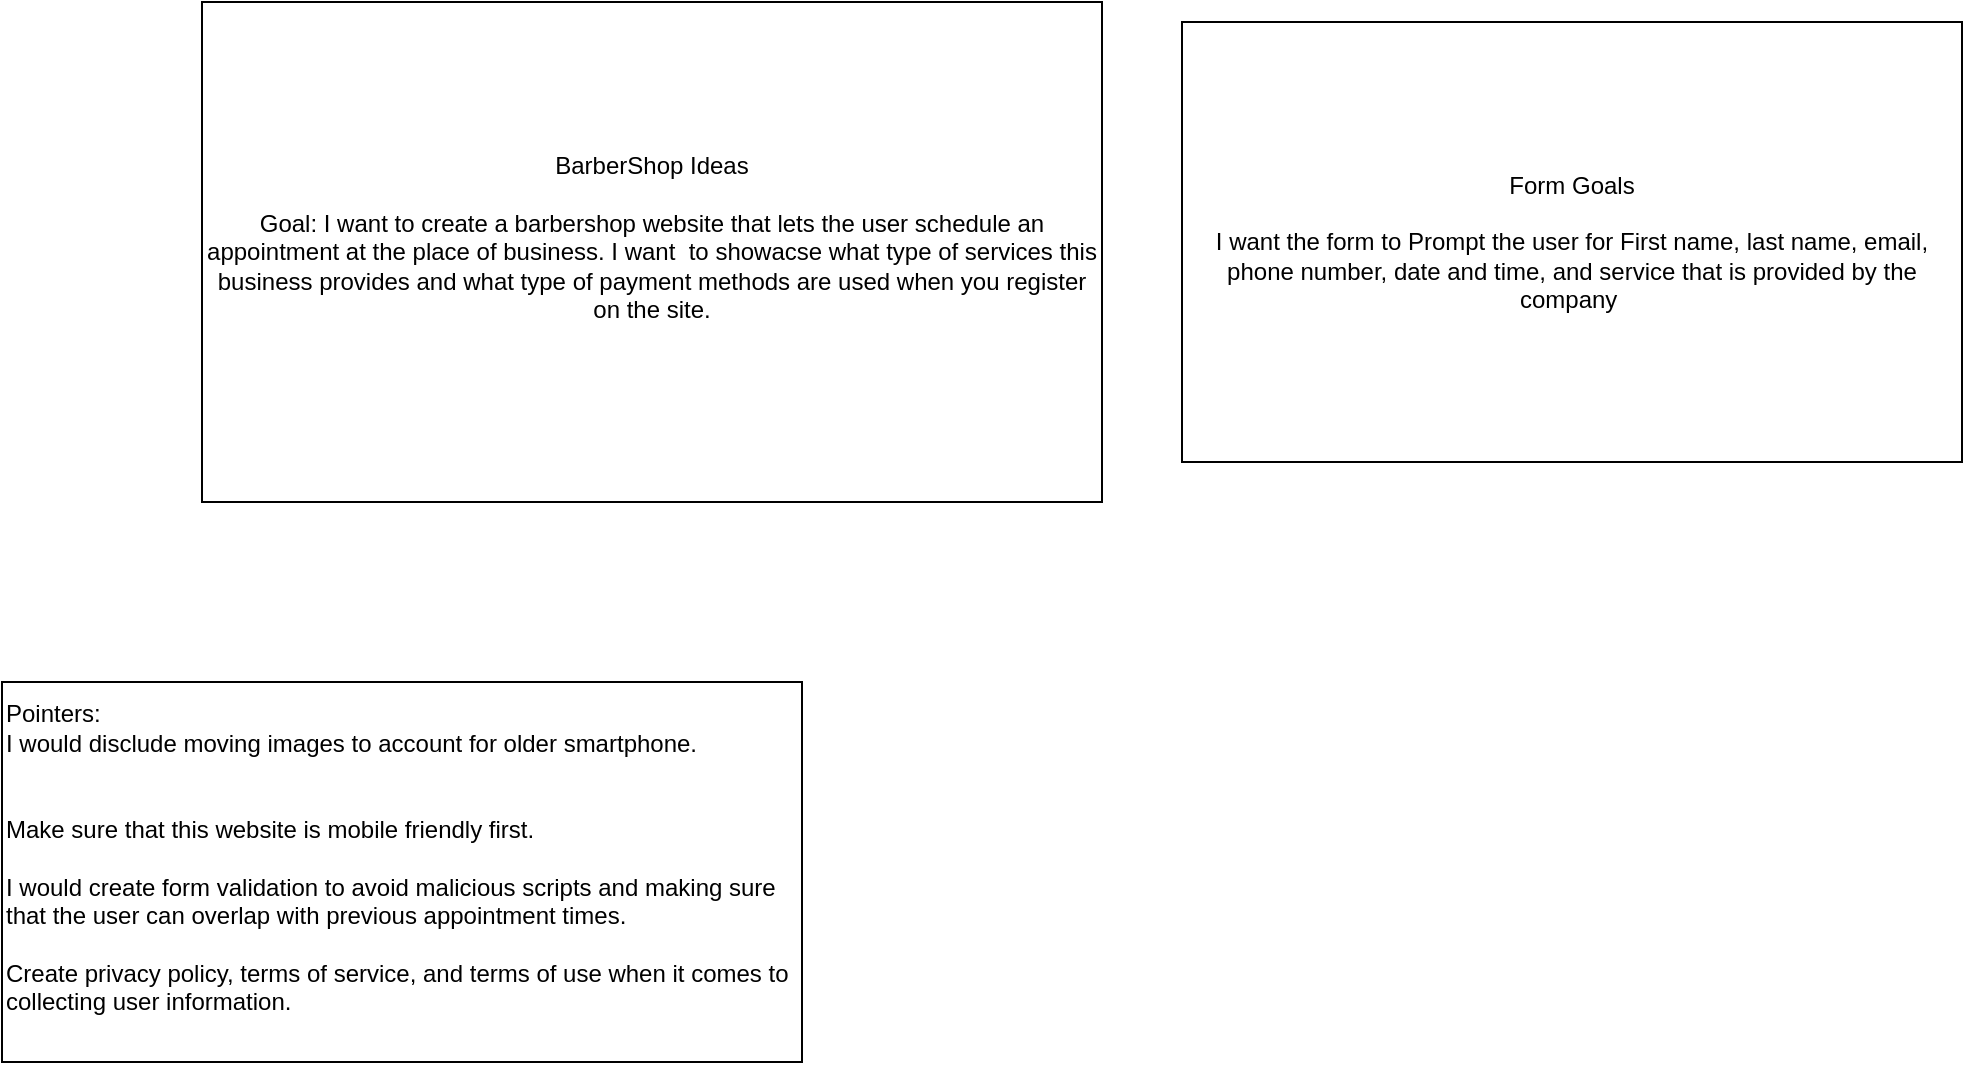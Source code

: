 <mxfile>
    <diagram id="Lp4Ej_ObH9iW5MV1s8UQ" name="Page-1">
        <mxGraphModel dx="1626" dy="543" grid="1" gridSize="10" guides="1" tooltips="1" connect="1" arrows="1" fold="1" page="1" pageScale="1" pageWidth="850" pageHeight="1100" math="0" shadow="0">
            <root>
                <mxCell id="0"/>
                <mxCell id="1" parent="0"/>
                <mxCell id="2" value="BarberShop Ideas&lt;div&gt;&lt;br&gt;&lt;/div&gt;&lt;div&gt;Goal: I want to create a barbershop website that lets the user schedule an appointment at the place of business. I want&amp;nbsp; to showacse what type of services this business provides and what type of payment methods are used when you register on the site.&lt;/div&gt;&lt;div&gt;&lt;br&gt;&lt;/div&gt;" style="rounded=0;whiteSpace=wrap;html=1;" vertex="1" parent="1">
                    <mxGeometry x="220" y="230" width="450" height="250" as="geometry"/>
                </mxCell>
                <mxCell id="3" value="Form Goals&lt;div&gt;&lt;br&gt;&lt;/div&gt;&lt;div&gt;I want the form to Prompt the user for First name, last name, email, phone number, date and time, and service that is provided by the company&amp;nbsp;&lt;/div&gt;" style="rounded=0;whiteSpace=wrap;html=1;" vertex="1" parent="1">
                    <mxGeometry x="710" y="240" width="390" height="220" as="geometry"/>
                </mxCell>
                <mxCell id="4" value="Pointers:&lt;div&gt;I would disclude moving images to account for older smartphone.&lt;/div&gt;&lt;div&gt;&lt;br&gt;&lt;/div&gt;&lt;div&gt;&lt;br&gt;&lt;/div&gt;&lt;div&gt;Make sure that this website is mobile friendly first.&lt;/div&gt;&lt;div&gt;&lt;br&gt;&lt;/div&gt;&lt;div&gt;I would create form validation to avoid malicious scripts and making sure that the user can overlap with previous appointment times.&lt;/div&gt;&lt;div&gt;&lt;br&gt;&lt;/div&gt;&lt;div&gt;Create privacy policy, terms of service, and terms of use when it comes to collecting user information.&lt;/div&gt;&lt;div&gt;&lt;br&gt;&lt;/div&gt;" style="rounded=0;whiteSpace=wrap;html=1;align=left;" vertex="1" parent="1">
                    <mxGeometry x="120" y="570" width="400" height="190" as="geometry"/>
                </mxCell>
            </root>
        </mxGraphModel>
    </diagram>
</mxfile>